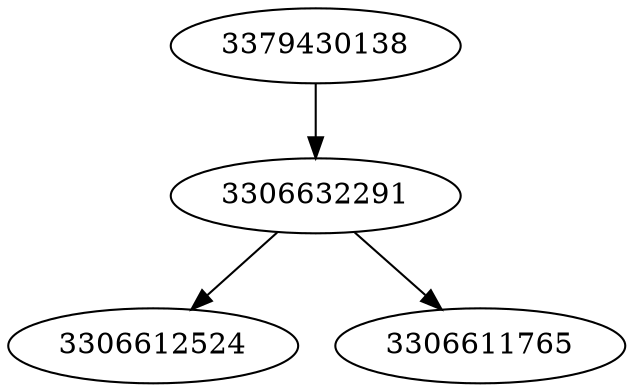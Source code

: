 strict digraph  {
3379430138;
3306632291;
3306612524;
3306611765;
3379430138 -> 3306632291;
3306632291 -> 3306611765;
3306632291 -> 3306612524;
}
